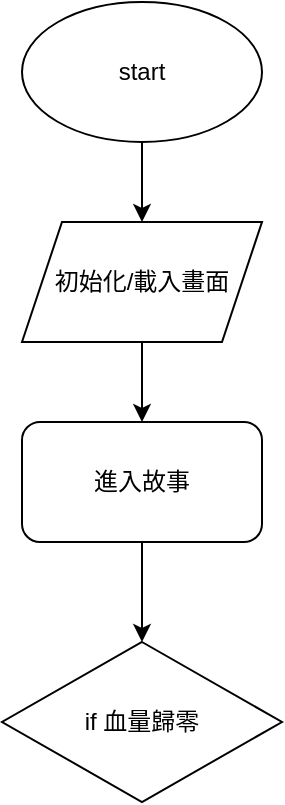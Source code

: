 <mxfile version="14.6.12" type="github">
  <diagram name="Page-1" id="74e2e168-ea6b-b213-b513-2b3c1d86103e">
    <mxGraphModel dx="934" dy="479" grid="1" gridSize="10" guides="1" tooltips="1" connect="1" arrows="1" fold="1" page="1" pageScale="1" pageWidth="1100" pageHeight="850" background="#ffffff" math="1" shadow="0">
      <root>
        <mxCell id="0" />
        <mxCell id="1" parent="0" />
        <mxCell id="7uvec1KDapdAAiDeNroC-57" value="" style="edgeStyle=orthogonalEdgeStyle;rounded=0;orthogonalLoop=1;jettySize=auto;html=1;" edge="1" parent="1" source="7uvec1KDapdAAiDeNroC-55" target="7uvec1KDapdAAiDeNroC-56">
          <mxGeometry relative="1" as="geometry" />
        </mxCell>
        <mxCell id="7uvec1KDapdAAiDeNroC-55" value="start" style="ellipse;whiteSpace=wrap;html=1;" vertex="1" parent="1">
          <mxGeometry x="500" y="90" width="120" height="70" as="geometry" />
        </mxCell>
        <mxCell id="7uvec1KDapdAAiDeNroC-60" value="" style="edgeStyle=orthogonalEdgeStyle;rounded=0;orthogonalLoop=1;jettySize=auto;html=1;" edge="1" parent="1" source="7uvec1KDapdAAiDeNroC-56" target="7uvec1KDapdAAiDeNroC-58">
          <mxGeometry relative="1" as="geometry" />
        </mxCell>
        <mxCell id="7uvec1KDapdAAiDeNroC-56" value="初始化/載入畫面" style="shape=parallelogram;perimeter=parallelogramPerimeter;whiteSpace=wrap;html=1;fixedSize=1;" vertex="1" parent="1">
          <mxGeometry x="500" y="200" width="120" height="60" as="geometry" />
        </mxCell>
        <mxCell id="7uvec1KDapdAAiDeNroC-73" value="" style="edgeStyle=elbowEdgeStyle;rounded=0;orthogonalLoop=1;jettySize=auto;elbow=vertical;html=1;" edge="1" parent="1" source="7uvec1KDapdAAiDeNroC-58" target="7uvec1KDapdAAiDeNroC-72">
          <mxGeometry relative="1" as="geometry" />
        </mxCell>
        <mxCell id="7uvec1KDapdAAiDeNroC-58" value="進入故事" style="rounded=1;whiteSpace=wrap;html=1;" vertex="1" parent="1">
          <mxGeometry x="500" y="300" width="120" height="60" as="geometry" />
        </mxCell>
        <mxCell id="7uvec1KDapdAAiDeNroC-72" value="if 血量歸零" style="rhombus;whiteSpace=wrap;html=1;" vertex="1" parent="1">
          <mxGeometry x="490" y="410" width="140" height="80" as="geometry" />
        </mxCell>
      </root>
    </mxGraphModel>
  </diagram>
</mxfile>
